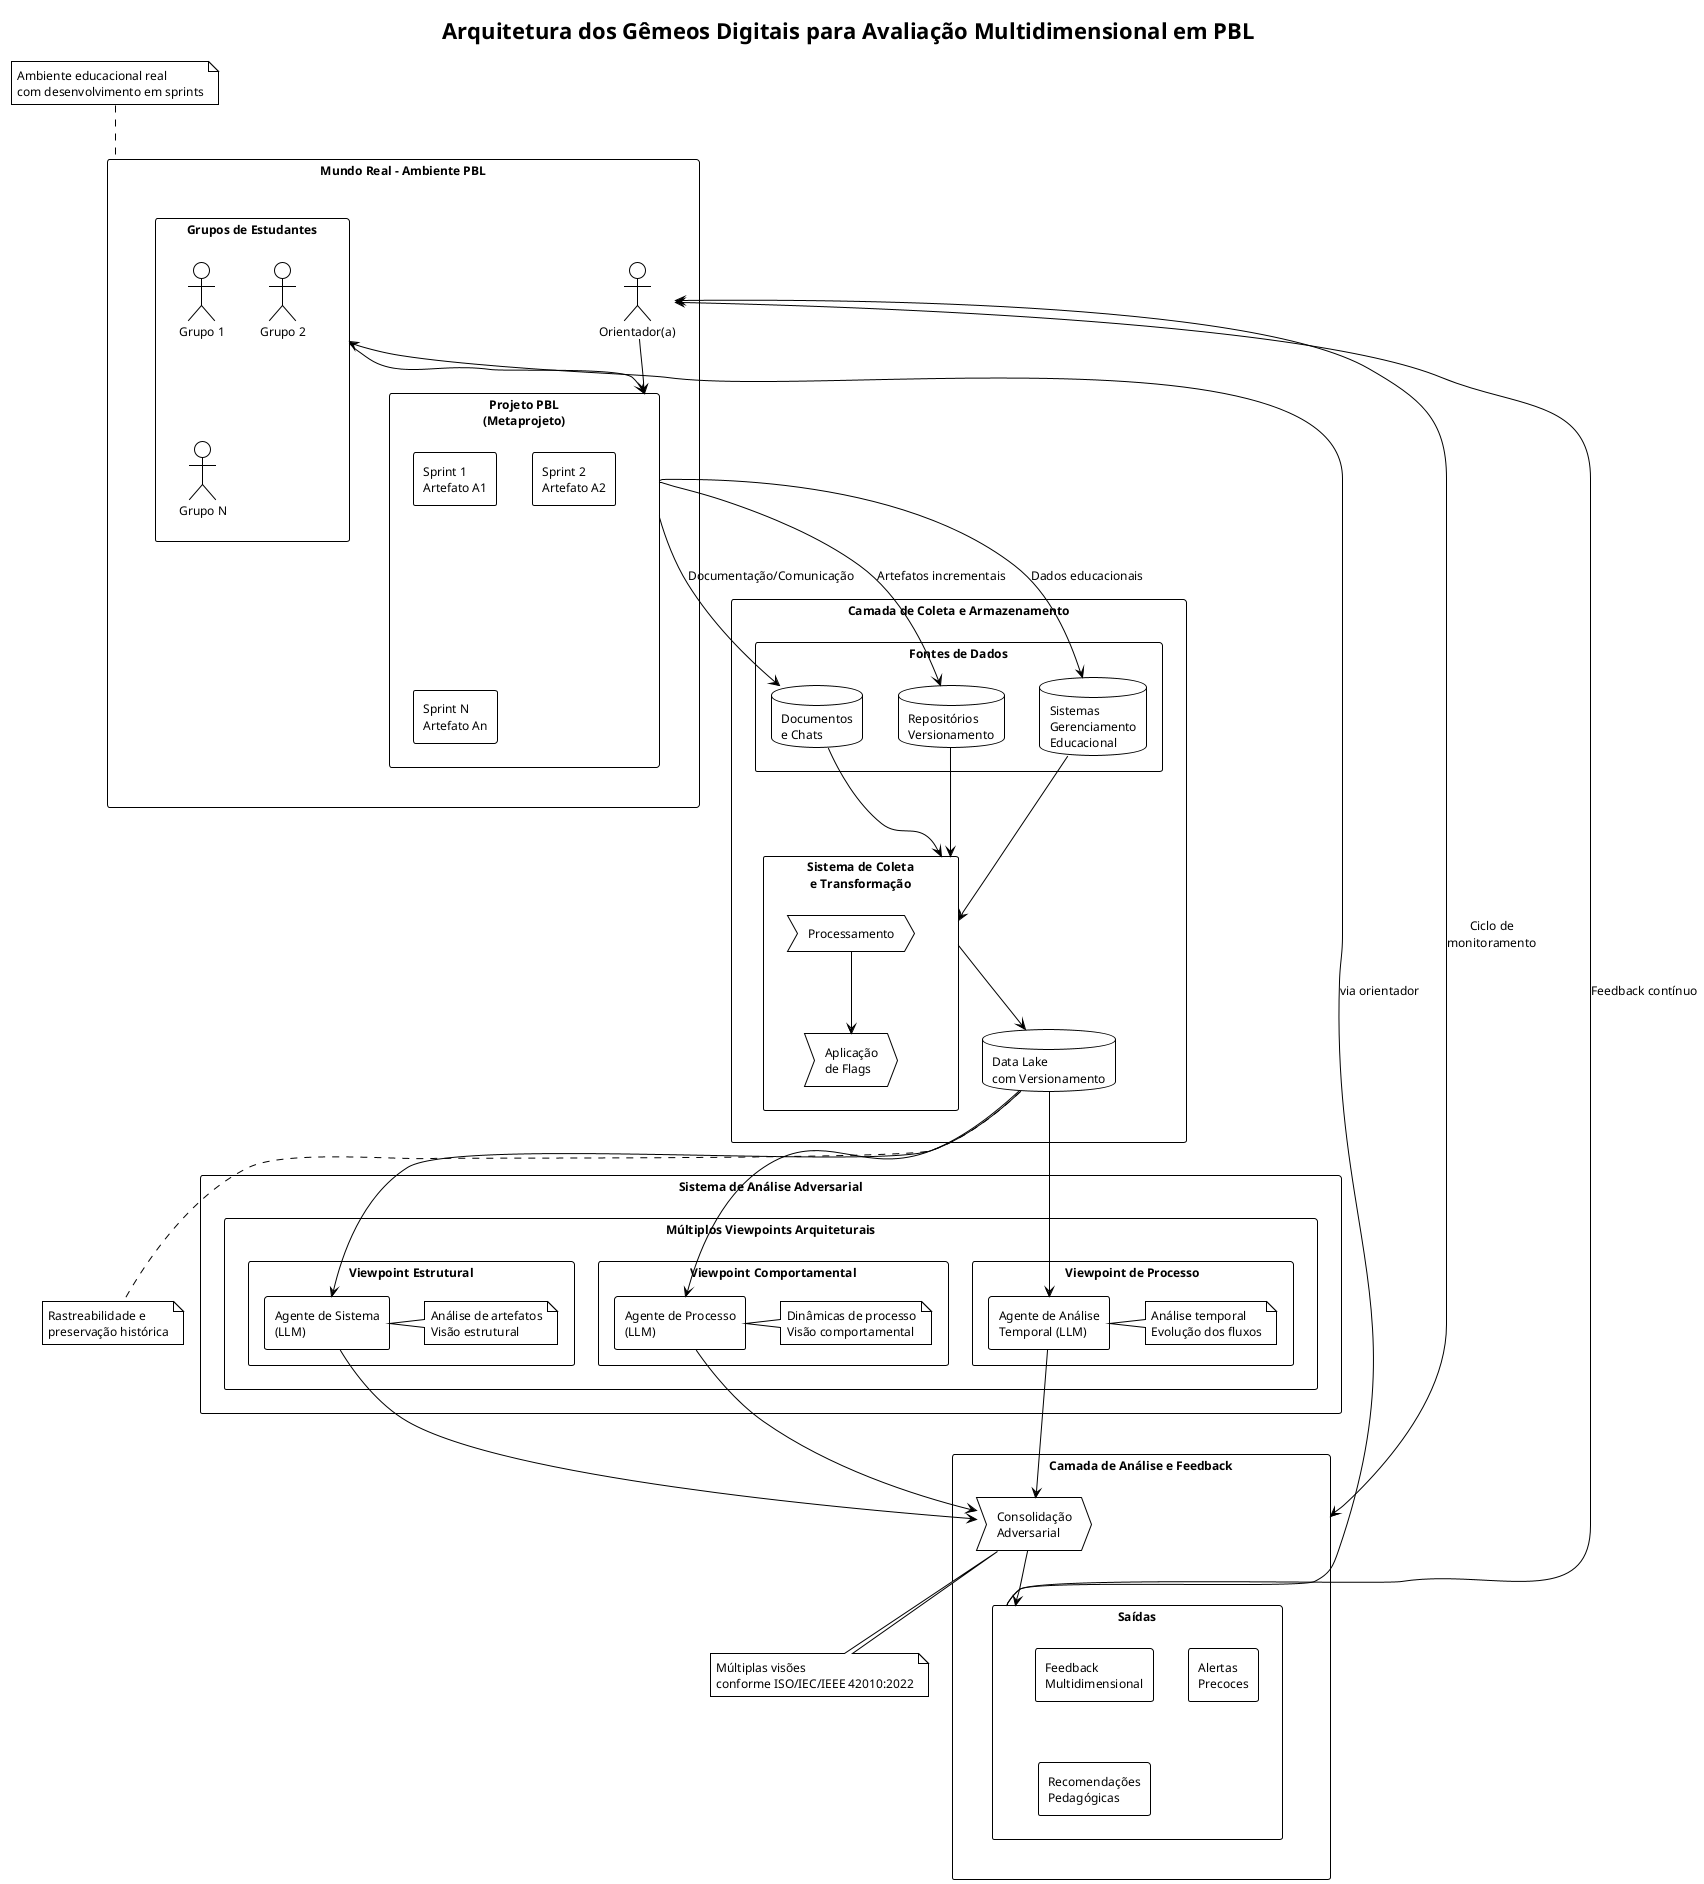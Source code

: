 @startuml
!theme plain
skinparam backgroundColor white
skinparam defaultFontSize 12
skinparam defaultFontName Arial

title Arquitetura dos Gêmeos Digitais para Avaliação Multidimensional em PBL

rectangle "Mundo Real - Ambiente PBL" as mundo_real {
  actor "Orientador(a)" as orientador
  rectangle "Grupos de Estudantes" as grupos {
    actor "Grupo 1" as g1
    actor "Grupo 2" as g2
    actor "Grupo N" as gn
  }
  rectangle "Projeto PBL\n(Metaprojeto)" as projeto {
    rectangle "Sprint 1\nArtefato A1" as s1
    rectangle "Sprint 2\nArtefato A2" as s2
    rectangle "Sprint N\nArtefato An" as sn
  }
}

rectangle "Camada de Coleta e Armazenamento" as coleta {
  rectangle "Fontes de Dados" as fontes {
    database "Repositórios\nVersionamento" as repos
    database "Sistemas\nGerenciamento\nEducacional" as sge
    database "Documentos\ne Chats" as docs
  }
  
  rectangle "Sistema de Coleta\ne Transformação" as sistema_coleta {
    process "Processamento" as proc
    process "Aplicação\nde Flags" as flags
  }
  
  database "Data Lake\ncom Versionamento" as datalake
}

rectangle "Sistema de Análise Adversarial" as analise {
  rectangle "Múltiplos Viewpoints Arquiteturais" as viewpoints {
    rectangle "Viewpoint Estrutural" as ve {
      agent "Agente de Sistema\n(LLM)" as agente_sistema
      note right: Análise de artefatos\nVisão estrutural
    }
    
    rectangle "Viewpoint Comportamental" as vb {
      agent "Agente de Processo\n(LLM)" as agente_processo  
      note right: Dinâmicas de processo\nVisão comportamental
    }
    
    rectangle "Viewpoint de Processo" as vp {
      agent "Agente de Análise\nTemporal (LLM)" as agente_temporal
      note right: Análise temporal\nEvolução dos fluxos
    }
  }
}

rectangle "Camada de Análise e Feedback" as feedback {
  process "Consolidação\nAdversarial" as consolidacao
  rectangle "Saídas" as saidas {
    rectangle "Feedback\nMultidimensional" as fb_multi
    rectangle "Alertas\nPrecoces" as alertas
    rectangle "Recomendações\nPedagógicas" as recomendacoes
  }
}

' Conexões principais
orientador --> projeto
grupos --> projeto
projeto --> repos : "Artefatos incrementais"
projeto --> sge : "Dados educacionais"
projeto --> docs : "Documentação/Comunicação"

repos --> sistema_coleta
sge --> sistema_coleta
docs --> sistema_coleta

sistema_coleta --> datalake
proc --> flags

datalake --> agente_sistema
datalake --> agente_processo
datalake --> agente_temporal

agente_sistema --> consolidacao
agente_processo --> consolidacao
agente_temporal --> consolidacao

consolidacao --> saidas

saidas --> orientador : "Feedback contínuo"
saidas --> grupos : "via orientador"

' Setas bidirecionais para mostrar fluxo contínuo
orientador <-> feedback : "Ciclo de\nmonitoramento"

note top of mundo_real : Ambiente educacional real\ncom desenvolvimento em sprints

note bottom of datalake : Rastreabilidade e\npreservação histórica

note bottom of consolidacao : Múltiplas visões\nconforme ISO/IEC/IEEE 42010:2022

@enduml